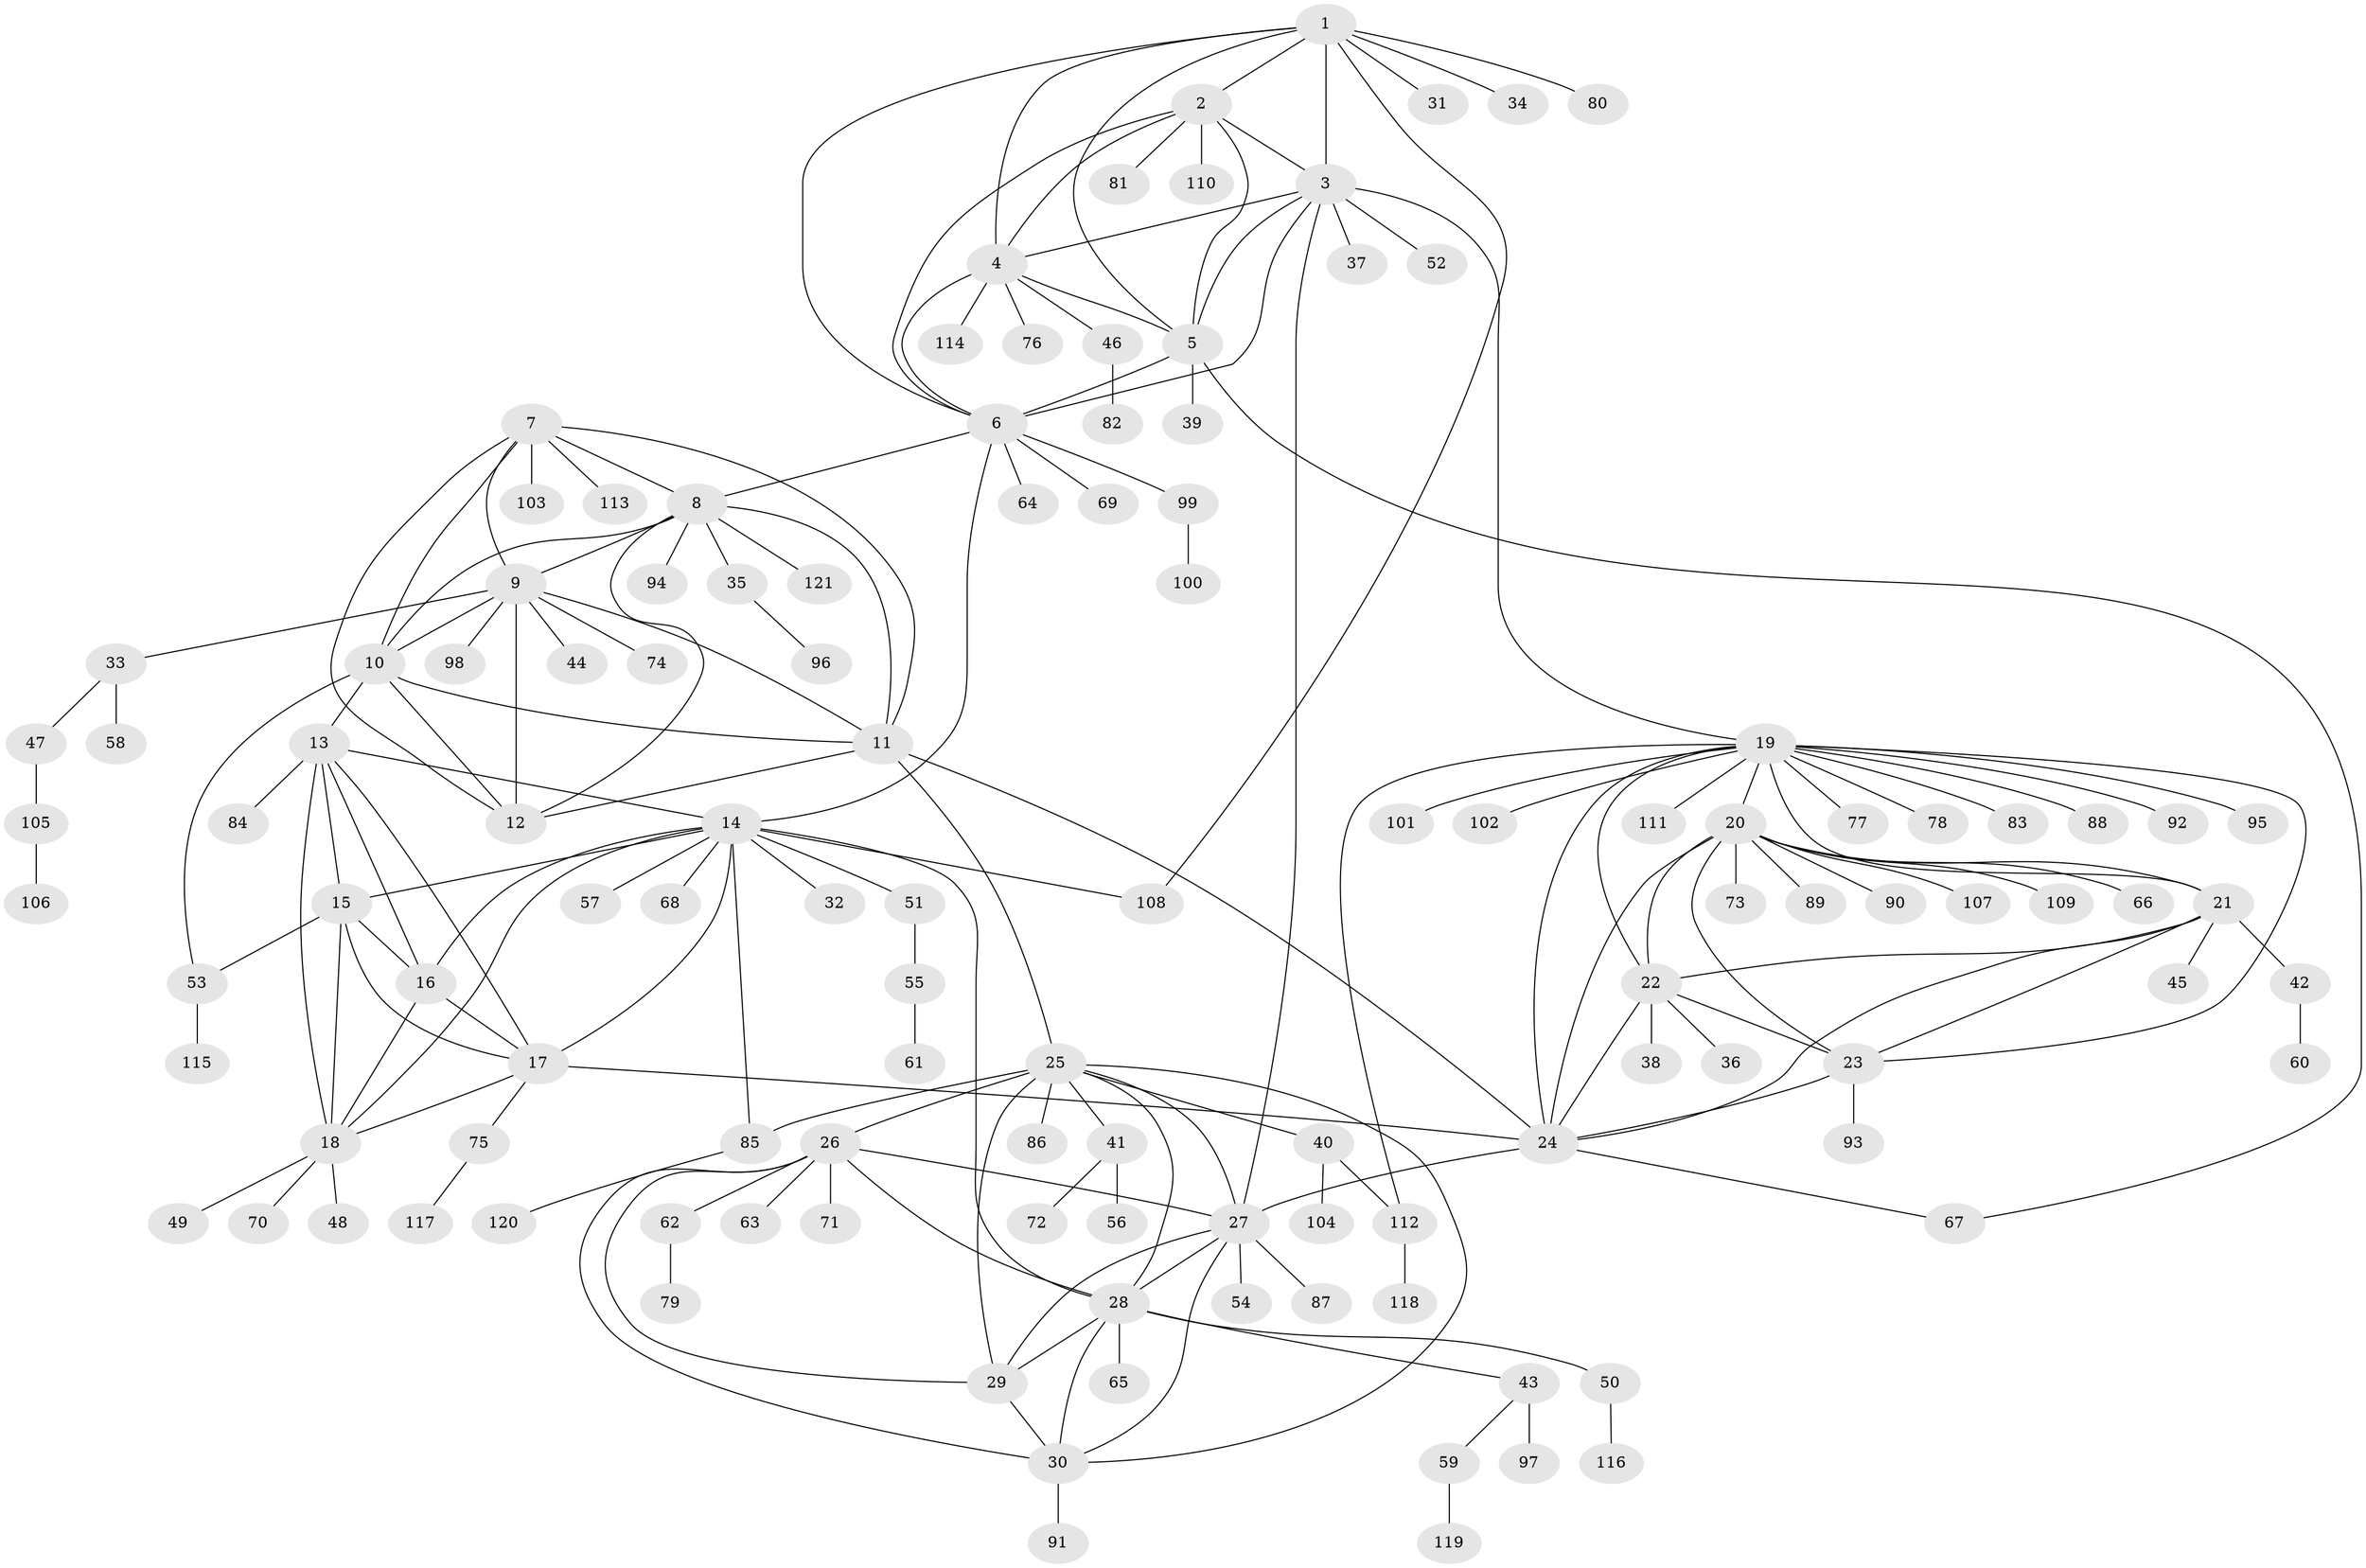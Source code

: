 // Generated by graph-tools (version 1.1) at 2025/11/02/27/25 16:11:31]
// undirected, 121 vertices, 181 edges
graph export_dot {
graph [start="1"]
  node [color=gray90,style=filled];
  1;
  2;
  3;
  4;
  5;
  6;
  7;
  8;
  9;
  10;
  11;
  12;
  13;
  14;
  15;
  16;
  17;
  18;
  19;
  20;
  21;
  22;
  23;
  24;
  25;
  26;
  27;
  28;
  29;
  30;
  31;
  32;
  33;
  34;
  35;
  36;
  37;
  38;
  39;
  40;
  41;
  42;
  43;
  44;
  45;
  46;
  47;
  48;
  49;
  50;
  51;
  52;
  53;
  54;
  55;
  56;
  57;
  58;
  59;
  60;
  61;
  62;
  63;
  64;
  65;
  66;
  67;
  68;
  69;
  70;
  71;
  72;
  73;
  74;
  75;
  76;
  77;
  78;
  79;
  80;
  81;
  82;
  83;
  84;
  85;
  86;
  87;
  88;
  89;
  90;
  91;
  92;
  93;
  94;
  95;
  96;
  97;
  98;
  99;
  100;
  101;
  102;
  103;
  104;
  105;
  106;
  107;
  108;
  109;
  110;
  111;
  112;
  113;
  114;
  115;
  116;
  117;
  118;
  119;
  120;
  121;
  1 -- 2;
  1 -- 3;
  1 -- 4;
  1 -- 5;
  1 -- 6;
  1 -- 31;
  1 -- 34;
  1 -- 80;
  1 -- 108;
  2 -- 3;
  2 -- 4;
  2 -- 5;
  2 -- 6;
  2 -- 81;
  2 -- 110;
  3 -- 4;
  3 -- 5;
  3 -- 6;
  3 -- 19;
  3 -- 27;
  3 -- 37;
  3 -- 52;
  4 -- 5;
  4 -- 6;
  4 -- 46;
  4 -- 76;
  4 -- 114;
  5 -- 6;
  5 -- 39;
  5 -- 67;
  6 -- 8;
  6 -- 14;
  6 -- 64;
  6 -- 69;
  6 -- 99;
  7 -- 8;
  7 -- 9;
  7 -- 10;
  7 -- 11;
  7 -- 12;
  7 -- 103;
  7 -- 113;
  8 -- 9;
  8 -- 10;
  8 -- 11;
  8 -- 12;
  8 -- 35;
  8 -- 94;
  8 -- 121;
  9 -- 10;
  9 -- 11;
  9 -- 12;
  9 -- 33;
  9 -- 44;
  9 -- 74;
  9 -- 98;
  10 -- 11;
  10 -- 12;
  10 -- 13;
  10 -- 53;
  11 -- 12;
  11 -- 24;
  11 -- 25;
  13 -- 14;
  13 -- 15;
  13 -- 16;
  13 -- 17;
  13 -- 18;
  13 -- 84;
  14 -- 15;
  14 -- 16;
  14 -- 17;
  14 -- 18;
  14 -- 28;
  14 -- 32;
  14 -- 51;
  14 -- 57;
  14 -- 68;
  14 -- 85;
  14 -- 108;
  15 -- 16;
  15 -- 17;
  15 -- 18;
  15 -- 53;
  16 -- 17;
  16 -- 18;
  17 -- 18;
  17 -- 24;
  17 -- 75;
  18 -- 48;
  18 -- 49;
  18 -- 70;
  19 -- 20;
  19 -- 21;
  19 -- 22;
  19 -- 23;
  19 -- 24;
  19 -- 77;
  19 -- 78;
  19 -- 83;
  19 -- 88;
  19 -- 92;
  19 -- 95;
  19 -- 101;
  19 -- 102;
  19 -- 111;
  19 -- 112;
  20 -- 21;
  20 -- 22;
  20 -- 23;
  20 -- 24;
  20 -- 66;
  20 -- 73;
  20 -- 89;
  20 -- 90;
  20 -- 107;
  20 -- 109;
  21 -- 22;
  21 -- 23;
  21 -- 24;
  21 -- 42;
  21 -- 45;
  22 -- 23;
  22 -- 24;
  22 -- 36;
  22 -- 38;
  23 -- 24;
  23 -- 93;
  24 -- 27;
  24 -- 67;
  25 -- 26;
  25 -- 27;
  25 -- 28;
  25 -- 29;
  25 -- 30;
  25 -- 40;
  25 -- 41;
  25 -- 85;
  25 -- 86;
  26 -- 27;
  26 -- 28;
  26 -- 29;
  26 -- 30;
  26 -- 62;
  26 -- 63;
  26 -- 71;
  27 -- 28;
  27 -- 29;
  27 -- 30;
  27 -- 54;
  27 -- 87;
  28 -- 29;
  28 -- 30;
  28 -- 43;
  28 -- 50;
  28 -- 65;
  29 -- 30;
  30 -- 91;
  33 -- 47;
  33 -- 58;
  35 -- 96;
  40 -- 104;
  40 -- 112;
  41 -- 56;
  41 -- 72;
  42 -- 60;
  43 -- 59;
  43 -- 97;
  46 -- 82;
  47 -- 105;
  50 -- 116;
  51 -- 55;
  53 -- 115;
  55 -- 61;
  59 -- 119;
  62 -- 79;
  75 -- 117;
  85 -- 120;
  99 -- 100;
  105 -- 106;
  112 -- 118;
}
